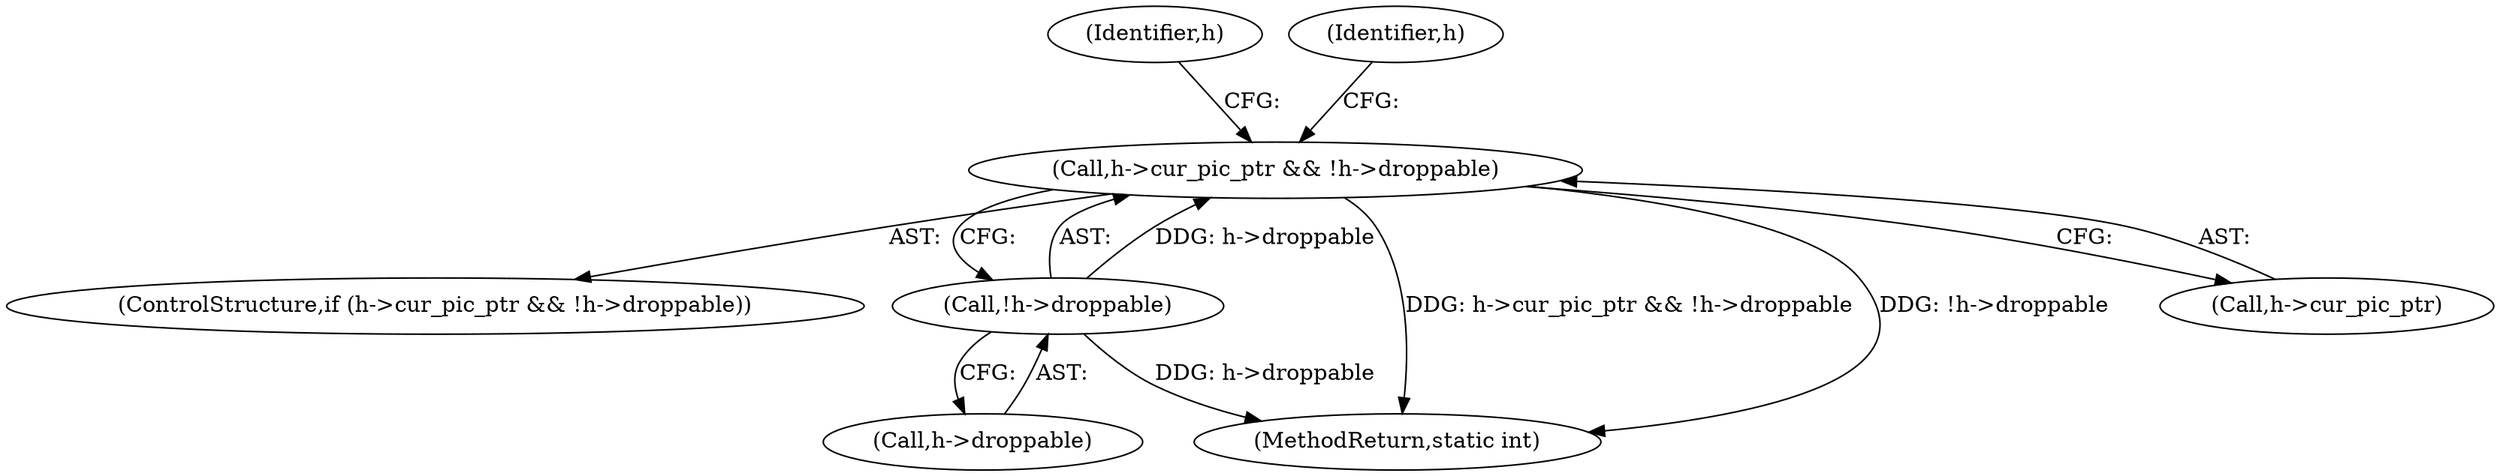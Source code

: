 digraph "0_FFmpeg_29ffeef5e73b8f41ff3a3f2242d356759c66f91f@pointer" {
"1000201" [label="(Call,h->cur_pic_ptr && !h->droppable)"];
"1000205" [label="(Call,!h->droppable)"];
"1000205" [label="(Call,!h->droppable)"];
"1000200" [label="(ControlStructure,if (h->cur_pic_ptr && !h->droppable))"];
"1000206" [label="(Call,h->droppable)"];
"1000201" [label="(Call,h->cur_pic_ptr && !h->droppable)"];
"1000214" [label="(Identifier,h)"];
"1003426" [label="(MethodReturn,static int)"];
"1000202" [label="(Call,h->cur_pic_ptr)"];
"1000225" [label="(Identifier,h)"];
"1000201" -> "1000200"  [label="AST: "];
"1000201" -> "1000202"  [label="CFG: "];
"1000201" -> "1000205"  [label="CFG: "];
"1000202" -> "1000201"  [label="AST: "];
"1000205" -> "1000201"  [label="AST: "];
"1000214" -> "1000201"  [label="CFG: "];
"1000225" -> "1000201"  [label="CFG: "];
"1000201" -> "1003426"  [label="DDG: h->cur_pic_ptr && !h->droppable"];
"1000201" -> "1003426"  [label="DDG: !h->droppable"];
"1000205" -> "1000201"  [label="DDG: h->droppable"];
"1000205" -> "1000206"  [label="CFG: "];
"1000206" -> "1000205"  [label="AST: "];
"1000205" -> "1003426"  [label="DDG: h->droppable"];
}
